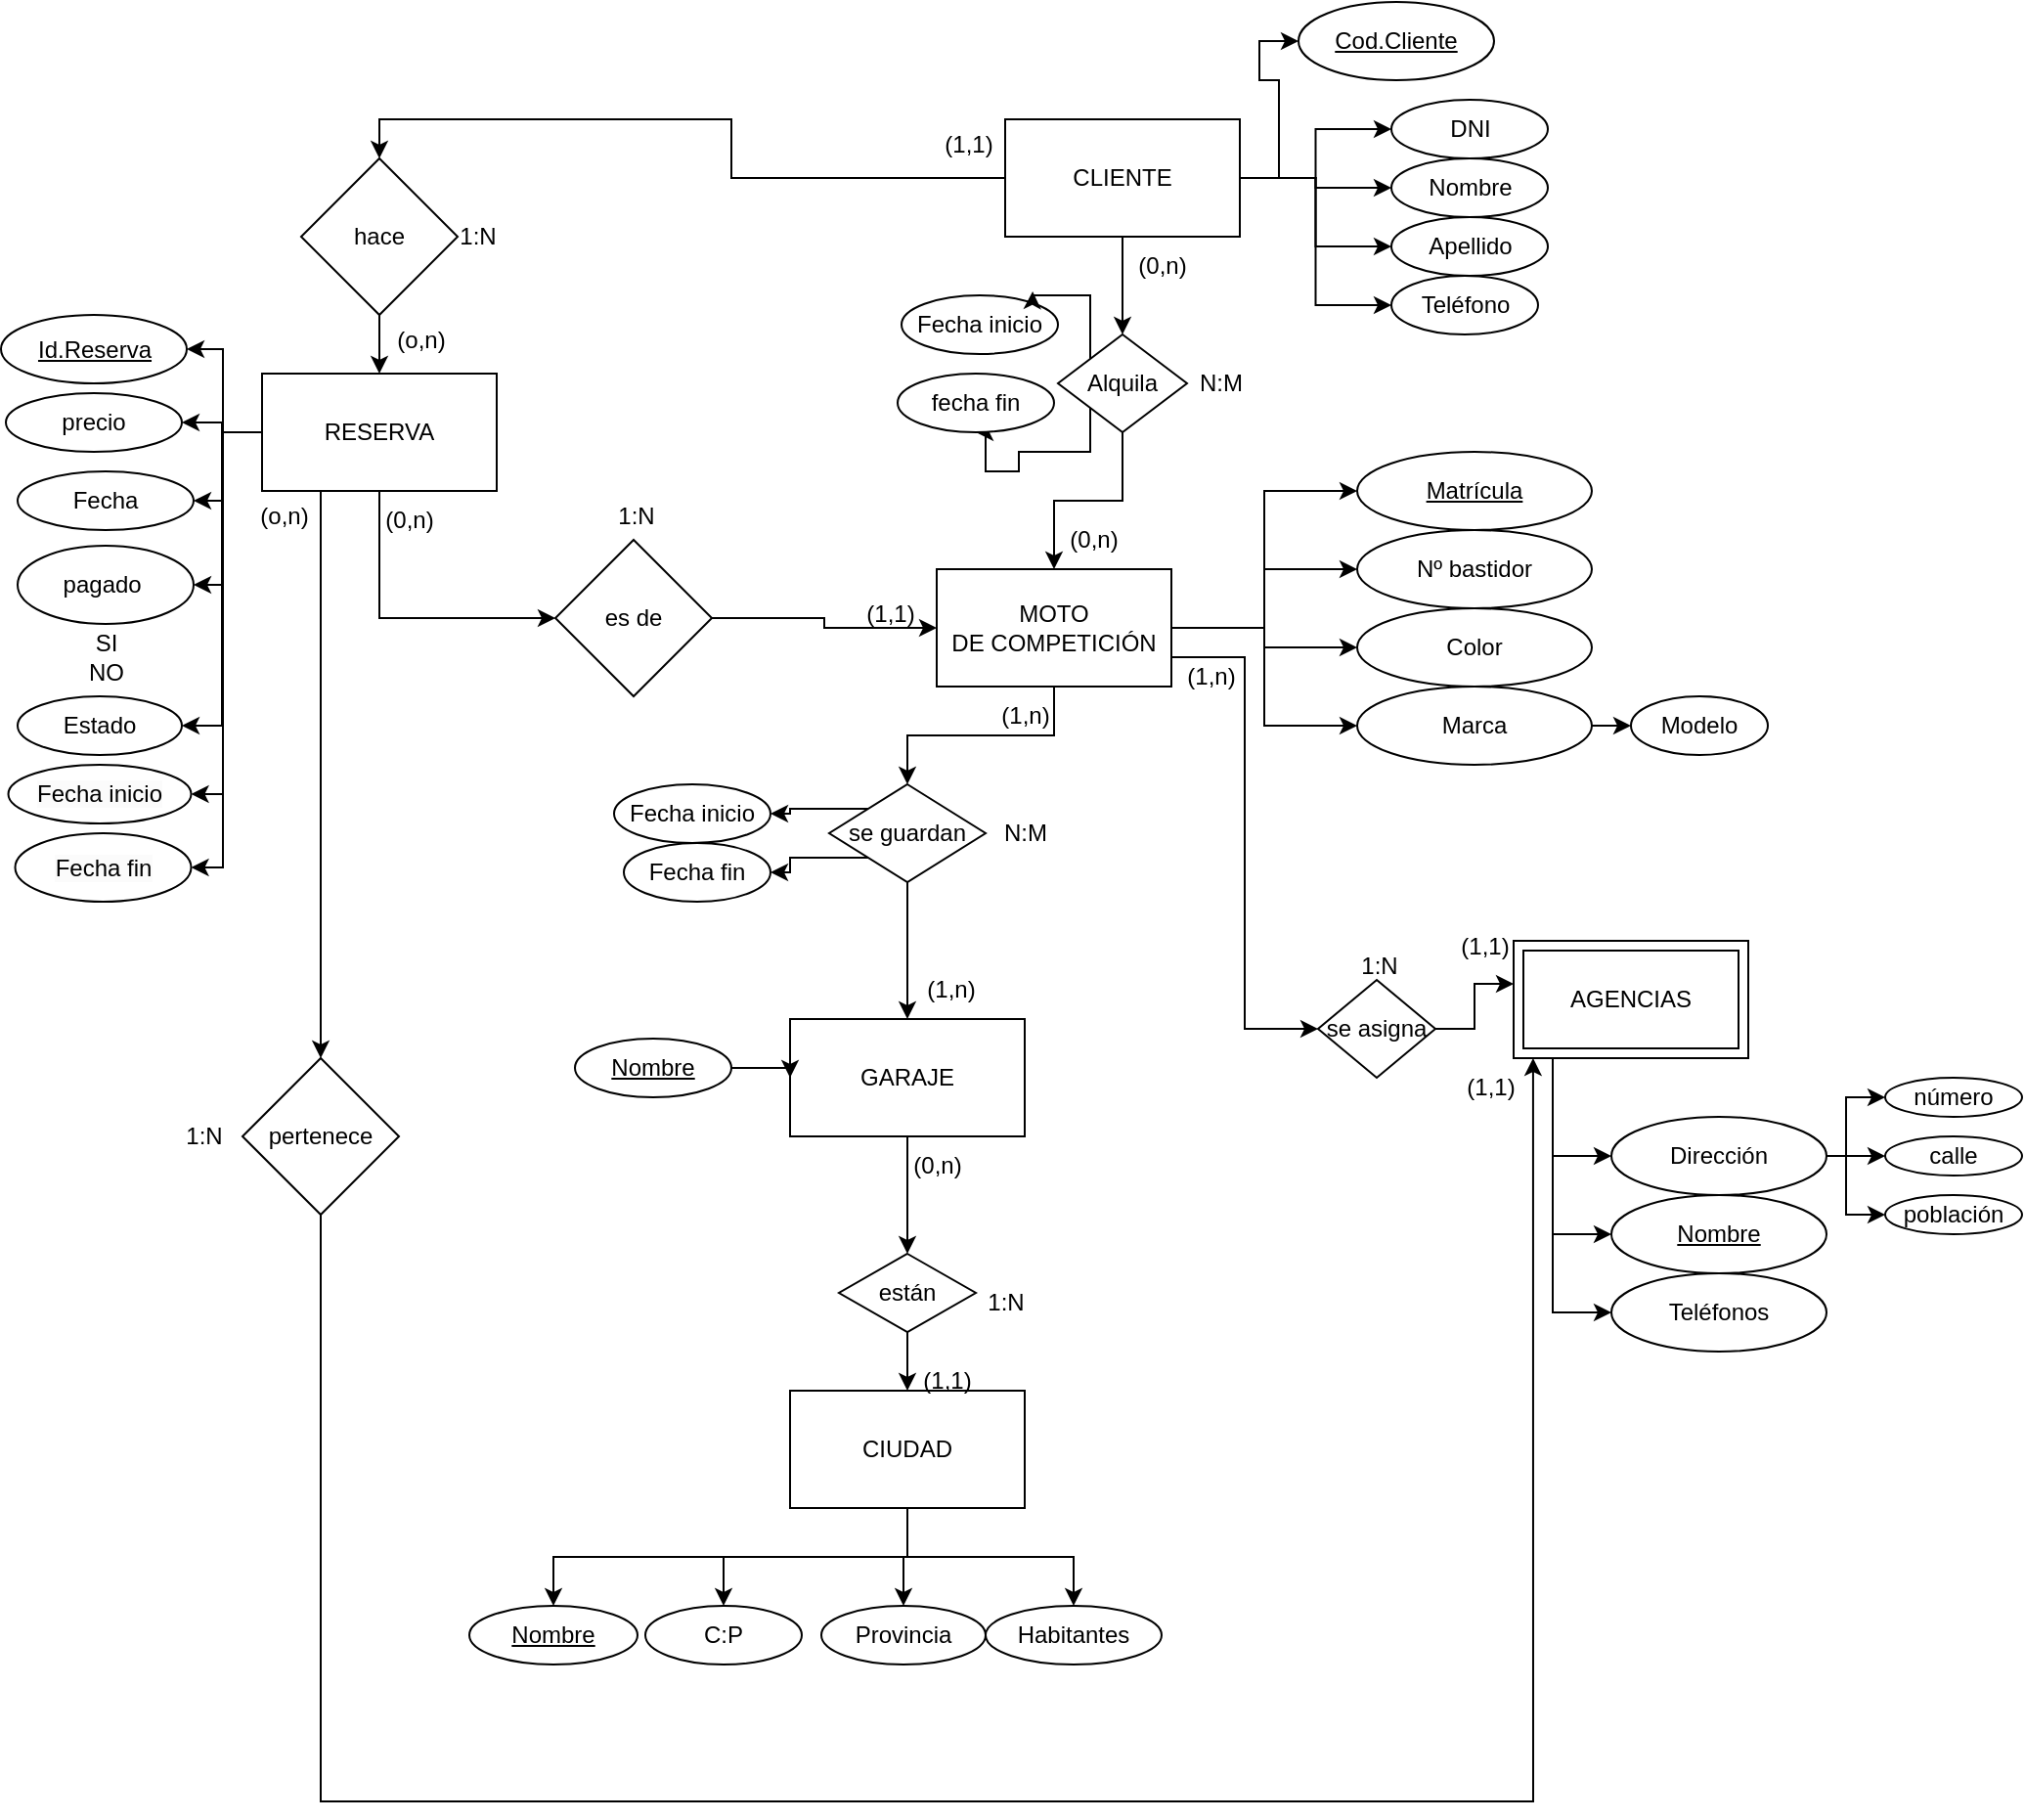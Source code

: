 <mxfile version="22.0.3" type="device">
  <diagram name="Página-1" id="67kHJRWrsooKPEhbyyv3">
    <mxGraphModel dx="1676" dy="1997" grid="1" gridSize="10" guides="1" tooltips="1" connect="1" arrows="1" fold="1" page="1" pageScale="1" pageWidth="827" pageHeight="1169" math="0" shadow="0">
      <root>
        <mxCell id="0" />
        <mxCell id="1" parent="0" />
        <mxCell id="0KvOsW79I2Aez_oUH6We-16" style="edgeStyle=orthogonalEdgeStyle;rounded=0;orthogonalLoop=1;jettySize=auto;html=1;exitX=0.5;exitY=1;exitDx=0;exitDy=0;entryX=0.5;entryY=0;entryDx=0;entryDy=0;" parent="1" source="ekzgS3j64FaQG9Gnnez1-1" target="0KvOsW79I2Aez_oUH6We-15" edge="1">
          <mxGeometry relative="1" as="geometry" />
        </mxCell>
        <mxCell id="0KvOsW79I2Aez_oUH6We-86" style="edgeStyle=orthogonalEdgeStyle;rounded=0;orthogonalLoop=1;jettySize=auto;html=1;exitX=1;exitY=0.5;exitDx=0;exitDy=0;entryX=0;entryY=0.5;entryDx=0;entryDy=0;" parent="1" source="ekzgS3j64FaQG9Gnnez1-1" target="ekzgS3j64FaQG9Gnnez1-6" edge="1">
          <mxGeometry relative="1" as="geometry" />
        </mxCell>
        <mxCell id="0KvOsW79I2Aez_oUH6We-87" style="edgeStyle=orthogonalEdgeStyle;rounded=0;orthogonalLoop=1;jettySize=auto;html=1;exitX=1;exitY=0.5;exitDx=0;exitDy=0;entryX=0;entryY=0.5;entryDx=0;entryDy=0;" parent="1" source="ekzgS3j64FaQG9Gnnez1-1" target="ekzgS3j64FaQG9Gnnez1-5" edge="1">
          <mxGeometry relative="1" as="geometry" />
        </mxCell>
        <mxCell id="0KvOsW79I2Aez_oUH6We-88" style="edgeStyle=orthogonalEdgeStyle;rounded=0;orthogonalLoop=1;jettySize=auto;html=1;exitX=1;exitY=0.5;exitDx=0;exitDy=0;entryX=0;entryY=0.5;entryDx=0;entryDy=0;" parent="1" source="ekzgS3j64FaQG9Gnnez1-1" target="ekzgS3j64FaQG9Gnnez1-4" edge="1">
          <mxGeometry relative="1" as="geometry" />
        </mxCell>
        <mxCell id="0KvOsW79I2Aez_oUH6We-89" style="edgeStyle=orthogonalEdgeStyle;rounded=0;orthogonalLoop=1;jettySize=auto;html=1;exitX=1;exitY=0.5;exitDx=0;exitDy=0;entryX=0;entryY=0.5;entryDx=0;entryDy=0;" parent="1" source="ekzgS3j64FaQG9Gnnez1-1" target="ekzgS3j64FaQG9Gnnez1-3" edge="1">
          <mxGeometry relative="1" as="geometry" />
        </mxCell>
        <mxCell id="0KvOsW79I2Aez_oUH6We-90" style="edgeStyle=orthogonalEdgeStyle;rounded=0;orthogonalLoop=1;jettySize=auto;html=1;exitX=1;exitY=0.75;exitDx=0;exitDy=0;entryX=0;entryY=0.5;entryDx=0;entryDy=0;" parent="1" source="ekzgS3j64FaQG9Gnnez1-1" target="0KvOsW79I2Aez_oUH6We-35" edge="1">
          <mxGeometry relative="1" as="geometry" />
        </mxCell>
        <mxCell id="ekzgS3j64FaQG9Gnnez1-1" value="MOTO&lt;br&gt;DE COMPETICIÓN" style="rounded=0;whiteSpace=wrap;html=1;" parent="1" vertex="1">
          <mxGeometry x="265" y="250" width="120" height="60" as="geometry" />
        </mxCell>
        <mxCell id="ekzgS3j64FaQG9Gnnez1-12" style="edgeStyle=orthogonalEdgeStyle;rounded=0;orthogonalLoop=1;jettySize=auto;html=1;exitX=1;exitY=0.5;exitDx=0;exitDy=0;entryX=0;entryY=0.5;entryDx=0;entryDy=0;" parent="1" source="ekzgS3j64FaQG9Gnnez1-3" target="ekzgS3j64FaQG9Gnnez1-7" edge="1">
          <mxGeometry relative="1" as="geometry" />
        </mxCell>
        <mxCell id="ekzgS3j64FaQG9Gnnez1-3" value="Marca" style="ellipse;whiteSpace=wrap;html=1;" parent="1" vertex="1">
          <mxGeometry x="480" y="310" width="120" height="40" as="geometry" />
        </mxCell>
        <mxCell id="ekzgS3j64FaQG9Gnnez1-4" value="Color" style="ellipse;whiteSpace=wrap;html=1;" parent="1" vertex="1">
          <mxGeometry x="480" y="270" width="120" height="40" as="geometry" />
        </mxCell>
        <mxCell id="ekzgS3j64FaQG9Gnnez1-5" value="Nº bastidor" style="ellipse;whiteSpace=wrap;html=1;" parent="1" vertex="1">
          <mxGeometry x="480" y="230" width="120" height="40" as="geometry" />
        </mxCell>
        <mxCell id="ekzgS3j64FaQG9Gnnez1-6" value="&lt;u&gt;Matrícula&lt;/u&gt;" style="ellipse;whiteSpace=wrap;html=1;" parent="1" vertex="1">
          <mxGeometry x="480" y="190" width="120" height="40" as="geometry" />
        </mxCell>
        <mxCell id="ekzgS3j64FaQG9Gnnez1-7" value="Modelo" style="ellipse;whiteSpace=wrap;html=1;" parent="1" vertex="1">
          <mxGeometry x="620" y="315" width="70" height="30" as="geometry" />
        </mxCell>
        <mxCell id="0KvOsW79I2Aez_oUH6We-21" style="edgeStyle=orthogonalEdgeStyle;rounded=0;orthogonalLoop=1;jettySize=auto;html=1;exitX=0.5;exitY=1;exitDx=0;exitDy=0;entryX=0.5;entryY=0;entryDx=0;entryDy=0;" parent="1" source="0KvOsW79I2Aez_oUH6We-22" target="0KvOsW79I2Aez_oUH6We-8" edge="1">
          <mxGeometry relative="1" as="geometry" />
        </mxCell>
        <mxCell id="ekzgS3j64FaQG9Gnnez1-13" value="GARAJE" style="rounded=0;whiteSpace=wrap;html=1;" parent="1" vertex="1">
          <mxGeometry x="190" y="480" width="120" height="60" as="geometry" />
        </mxCell>
        <mxCell id="0KvOsW79I2Aez_oUH6We-30" style="edgeStyle=orthogonalEdgeStyle;rounded=0;orthogonalLoop=1;jettySize=auto;html=1;exitX=0.25;exitY=1;exitDx=0;exitDy=0;entryX=0;entryY=0.5;entryDx=0;entryDy=0;" parent="1" source="ekzgS3j64FaQG9Gnnez1-15" target="ekzgS3j64FaQG9Gnnez1-17" edge="1">
          <mxGeometry relative="1" as="geometry">
            <Array as="points">
              <mxPoint x="580" y="500" />
              <mxPoint x="580" y="550" />
            </Array>
          </mxGeometry>
        </mxCell>
        <mxCell id="0KvOsW79I2Aez_oUH6We-31" style="edgeStyle=orthogonalEdgeStyle;rounded=0;orthogonalLoop=1;jettySize=auto;html=1;exitX=0.25;exitY=1;exitDx=0;exitDy=0;entryX=0;entryY=0.5;entryDx=0;entryDy=0;" parent="1" source="ekzgS3j64FaQG9Gnnez1-15" target="ekzgS3j64FaQG9Gnnez1-18" edge="1">
          <mxGeometry relative="1" as="geometry">
            <Array as="points">
              <mxPoint x="580" y="500" />
              <mxPoint x="580" y="590" />
            </Array>
          </mxGeometry>
        </mxCell>
        <mxCell id="0KvOsW79I2Aez_oUH6We-32" style="edgeStyle=orthogonalEdgeStyle;rounded=0;orthogonalLoop=1;jettySize=auto;html=1;exitX=0.25;exitY=1;exitDx=0;exitDy=0;entryX=0;entryY=0.5;entryDx=0;entryDy=0;" parent="1" source="ekzgS3j64FaQG9Gnnez1-15" target="ekzgS3j64FaQG9Gnnez1-25" edge="1">
          <mxGeometry relative="1" as="geometry">
            <Array as="points">
              <mxPoint x="580" y="500" />
              <mxPoint x="580" y="630" />
            </Array>
          </mxGeometry>
        </mxCell>
        <mxCell id="ekzgS3j64FaQG9Gnnez1-15" value="AGENCIAS" style="shape=ext;margin=3;double=1;whiteSpace=wrap;html=1;align=center;" parent="1" vertex="1">
          <mxGeometry x="560" y="440" width="120" height="60" as="geometry" />
        </mxCell>
        <mxCell id="ekzgS3j64FaQG9Gnnez1-16" value="calle" style="ellipse;whiteSpace=wrap;html=1;" parent="1" vertex="1">
          <mxGeometry x="750" y="540" width="70" height="20" as="geometry" />
        </mxCell>
        <mxCell id="ekzgS3j64FaQG9Gnnez1-21" style="edgeStyle=orthogonalEdgeStyle;rounded=0;orthogonalLoop=1;jettySize=auto;html=1;exitX=1;exitY=0.5;exitDx=0;exitDy=0;entryX=0;entryY=0.5;entryDx=0;entryDy=0;" parent="1" source="ekzgS3j64FaQG9Gnnez1-17" target="ekzgS3j64FaQG9Gnnez1-20" edge="1">
          <mxGeometry relative="1" as="geometry">
            <Array as="points">
              <mxPoint x="730" y="550" />
              <mxPoint x="730" y="520" />
            </Array>
          </mxGeometry>
        </mxCell>
        <mxCell id="ekzgS3j64FaQG9Gnnez1-22" style="edgeStyle=orthogonalEdgeStyle;rounded=0;orthogonalLoop=1;jettySize=auto;html=1;exitX=1;exitY=0.5;exitDx=0;exitDy=0;entryX=0;entryY=0.5;entryDx=0;entryDy=0;" parent="1" source="ekzgS3j64FaQG9Gnnez1-17" target="ekzgS3j64FaQG9Gnnez1-16" edge="1">
          <mxGeometry relative="1" as="geometry" />
        </mxCell>
        <mxCell id="ekzgS3j64FaQG9Gnnez1-23" style="edgeStyle=orthogonalEdgeStyle;rounded=0;orthogonalLoop=1;jettySize=auto;html=1;exitX=1;exitY=0.5;exitDx=0;exitDy=0;" parent="1" source="ekzgS3j64FaQG9Gnnez1-17" target="ekzgS3j64FaQG9Gnnez1-19" edge="1">
          <mxGeometry relative="1" as="geometry">
            <Array as="points">
              <mxPoint x="730" y="550" />
              <mxPoint x="730" y="580" />
            </Array>
          </mxGeometry>
        </mxCell>
        <mxCell id="ekzgS3j64FaQG9Gnnez1-17" value="Dirección" style="ellipse;whiteSpace=wrap;html=1;" parent="1" vertex="1">
          <mxGeometry x="610" y="530" width="110" height="40" as="geometry" />
        </mxCell>
        <mxCell id="ekzgS3j64FaQG9Gnnez1-18" value="&lt;u&gt;Nombre&lt;/u&gt;" style="ellipse;whiteSpace=wrap;html=1;" parent="1" vertex="1">
          <mxGeometry x="610" y="570" width="110" height="40" as="geometry" />
        </mxCell>
        <mxCell id="ekzgS3j64FaQG9Gnnez1-19" value="población" style="ellipse;whiteSpace=wrap;html=1;" parent="1" vertex="1">
          <mxGeometry x="750" y="570" width="70" height="20" as="geometry" />
        </mxCell>
        <mxCell id="ekzgS3j64FaQG9Gnnez1-20" value="número" style="ellipse;whiteSpace=wrap;html=1;" parent="1" vertex="1">
          <mxGeometry x="750" y="510" width="70" height="20" as="geometry" />
        </mxCell>
        <mxCell id="ekzgS3j64FaQG9Gnnez1-24" style="edgeStyle=orthogonalEdgeStyle;rounded=0;orthogonalLoop=1;jettySize=auto;html=1;exitX=0.5;exitY=1;exitDx=0;exitDy=0;" parent="1" source="ekzgS3j64FaQG9Gnnez1-18" target="ekzgS3j64FaQG9Gnnez1-18" edge="1">
          <mxGeometry relative="1" as="geometry" />
        </mxCell>
        <mxCell id="ekzgS3j64FaQG9Gnnez1-25" value="Teléfonos" style="ellipse;whiteSpace=wrap;html=1;" parent="1" vertex="1">
          <mxGeometry x="610" y="610" width="110" height="40" as="geometry" />
        </mxCell>
        <mxCell id="0KvOsW79I2Aez_oUH6We-1" value="Fecha inicio" style="ellipse;whiteSpace=wrap;html=1;" parent="1" vertex="1">
          <mxGeometry x="100" y="360" width="80" height="30" as="geometry" />
        </mxCell>
        <mxCell id="0KvOsW79I2Aez_oUH6We-33" style="edgeStyle=orthogonalEdgeStyle;rounded=0;orthogonalLoop=1;jettySize=auto;html=1;exitX=1;exitY=0.5;exitDx=0;exitDy=0;entryX=0;entryY=0.5;entryDx=0;entryDy=0;" parent="1" source="0KvOsW79I2Aez_oUH6We-6" target="ekzgS3j64FaQG9Gnnez1-13" edge="1">
          <mxGeometry relative="1" as="geometry" />
        </mxCell>
        <mxCell id="0KvOsW79I2Aez_oUH6We-6" value="&lt;u&gt;Nombre&lt;/u&gt;" style="ellipse;whiteSpace=wrap;html=1;" parent="1" vertex="1">
          <mxGeometry x="80" y="490" width="80" height="30" as="geometry" />
        </mxCell>
        <mxCell id="0KvOsW79I2Aez_oUH6We-26" style="edgeStyle=orthogonalEdgeStyle;rounded=0;orthogonalLoop=1;jettySize=auto;html=1;exitX=0.5;exitY=1;exitDx=0;exitDy=0;entryX=0.5;entryY=0;entryDx=0;entryDy=0;" parent="1" source="0KvOsW79I2Aez_oUH6We-8" target="0KvOsW79I2Aez_oUH6We-11" edge="1">
          <mxGeometry relative="1" as="geometry" />
        </mxCell>
        <mxCell id="0KvOsW79I2Aez_oUH6We-27" style="edgeStyle=orthogonalEdgeStyle;rounded=0;orthogonalLoop=1;jettySize=auto;html=1;exitX=0.5;exitY=1;exitDx=0;exitDy=0;" parent="1" source="0KvOsW79I2Aez_oUH6We-8" target="0KvOsW79I2Aez_oUH6We-12" edge="1">
          <mxGeometry relative="1" as="geometry" />
        </mxCell>
        <mxCell id="0KvOsW79I2Aez_oUH6We-28" style="edgeStyle=orthogonalEdgeStyle;rounded=0;orthogonalLoop=1;jettySize=auto;html=1;exitX=0.5;exitY=1;exitDx=0;exitDy=0;entryX=0.5;entryY=0;entryDx=0;entryDy=0;" parent="1" source="0KvOsW79I2Aez_oUH6We-8" target="0KvOsW79I2Aez_oUH6We-13" edge="1">
          <mxGeometry relative="1" as="geometry" />
        </mxCell>
        <mxCell id="0KvOsW79I2Aez_oUH6We-29" style="edgeStyle=orthogonalEdgeStyle;rounded=0;orthogonalLoop=1;jettySize=auto;html=1;exitX=0.5;exitY=1;exitDx=0;exitDy=0;entryX=0.5;entryY=0;entryDx=0;entryDy=0;" parent="1" source="0KvOsW79I2Aez_oUH6We-8" target="0KvOsW79I2Aez_oUH6We-14" edge="1">
          <mxGeometry relative="1" as="geometry" />
        </mxCell>
        <mxCell id="0KvOsW79I2Aez_oUH6We-8" value="CIUDAD" style="rounded=0;whiteSpace=wrap;html=1;" parent="1" vertex="1">
          <mxGeometry x="190" y="670" width="120" height="60" as="geometry" />
        </mxCell>
        <mxCell id="0KvOsW79I2Aez_oUH6We-11" value="C:P" style="ellipse;whiteSpace=wrap;html=1;" parent="1" vertex="1">
          <mxGeometry x="116" y="780" width="80" height="30" as="geometry" />
        </mxCell>
        <mxCell id="0KvOsW79I2Aez_oUH6We-12" value="Provincia" style="ellipse;whiteSpace=wrap;html=1;" parent="1" vertex="1">
          <mxGeometry x="206" y="780" width="84" height="30" as="geometry" />
        </mxCell>
        <mxCell id="0KvOsW79I2Aez_oUH6We-13" value="&lt;u&gt;Nombre&lt;/u&gt;" style="ellipse;whiteSpace=wrap;html=1;" parent="1" vertex="1">
          <mxGeometry x="26" y="780" width="86" height="30" as="geometry" />
        </mxCell>
        <mxCell id="0KvOsW79I2Aez_oUH6We-14" value="Habitantes" style="ellipse;whiteSpace=wrap;html=1;" parent="1" vertex="1">
          <mxGeometry x="290" y="780" width="90" height="30" as="geometry" />
        </mxCell>
        <mxCell id="0KvOsW79I2Aez_oUH6We-17" style="edgeStyle=orthogonalEdgeStyle;rounded=0;orthogonalLoop=1;jettySize=auto;html=1;exitX=0.5;exitY=1;exitDx=0;exitDy=0;" parent="1" source="0KvOsW79I2Aez_oUH6We-15" target="ekzgS3j64FaQG9Gnnez1-13" edge="1">
          <mxGeometry relative="1" as="geometry" />
        </mxCell>
        <mxCell id="0KvOsW79I2Aez_oUH6We-19" style="edgeStyle=orthogonalEdgeStyle;rounded=0;orthogonalLoop=1;jettySize=auto;html=1;exitX=0;exitY=0;exitDx=0;exitDy=0;entryX=1;entryY=0.5;entryDx=0;entryDy=0;" parent="1" source="0KvOsW79I2Aez_oUH6We-15" target="0KvOsW79I2Aez_oUH6We-1" edge="1">
          <mxGeometry relative="1" as="geometry" />
        </mxCell>
        <mxCell id="gFqMOc11CeH1J3vaFTl4-91" style="edgeStyle=orthogonalEdgeStyle;rounded=0;orthogonalLoop=1;jettySize=auto;html=1;exitX=0;exitY=1;exitDx=0;exitDy=0;entryX=1;entryY=0.5;entryDx=0;entryDy=0;" edge="1" parent="1" source="0KvOsW79I2Aez_oUH6We-15" target="gFqMOc11CeH1J3vaFTl4-90">
          <mxGeometry relative="1" as="geometry" />
        </mxCell>
        <mxCell id="0KvOsW79I2Aez_oUH6We-15" value="se guardan" style="rhombus;whiteSpace=wrap;html=1;" parent="1" vertex="1">
          <mxGeometry x="210" y="360" width="80" height="50" as="geometry" />
        </mxCell>
        <mxCell id="0KvOsW79I2Aez_oUH6We-23" value="" style="edgeStyle=orthogonalEdgeStyle;rounded=0;orthogonalLoop=1;jettySize=auto;html=1;exitX=0.5;exitY=1;exitDx=0;exitDy=0;entryX=0.5;entryY=0;entryDx=0;entryDy=0;" parent="1" source="ekzgS3j64FaQG9Gnnez1-13" target="0KvOsW79I2Aez_oUH6We-22" edge="1">
          <mxGeometry relative="1" as="geometry">
            <mxPoint x="360" y="540" as="sourcePoint" />
            <mxPoint x="360" y="640" as="targetPoint" />
          </mxGeometry>
        </mxCell>
        <mxCell id="0KvOsW79I2Aez_oUH6We-22" value="están" style="rhombus;whiteSpace=wrap;html=1;" parent="1" vertex="1">
          <mxGeometry x="215" y="600" width="70" height="40" as="geometry" />
        </mxCell>
        <mxCell id="0KvOsW79I2Aez_oUH6We-35" value="se asigna" style="rhombus;whiteSpace=wrap;html=1;" parent="1" vertex="1">
          <mxGeometry x="460" y="460" width="60" height="50" as="geometry" />
        </mxCell>
        <mxCell id="0KvOsW79I2Aez_oUH6We-37" style="edgeStyle=orthogonalEdgeStyle;rounded=0;orthogonalLoop=1;jettySize=auto;html=1;exitX=1;exitY=0.5;exitDx=0;exitDy=0;entryX=0;entryY=0.367;entryDx=0;entryDy=0;entryPerimeter=0;" parent="1" source="0KvOsW79I2Aez_oUH6We-35" target="ekzgS3j64FaQG9Gnnez1-15" edge="1">
          <mxGeometry relative="1" as="geometry" />
        </mxCell>
        <mxCell id="0KvOsW79I2Aez_oUH6We-40" value="" style="edgeStyle=orthogonalEdgeStyle;rounded=0;orthogonalLoop=1;jettySize=auto;html=1;" parent="1" source="0KvOsW79I2Aez_oUH6We-38" target="0KvOsW79I2Aez_oUH6We-39" edge="1">
          <mxGeometry relative="1" as="geometry" />
        </mxCell>
        <mxCell id="0KvOsW79I2Aez_oUH6We-43" style="edgeStyle=orthogonalEdgeStyle;rounded=0;orthogonalLoop=1;jettySize=auto;html=1;exitX=0;exitY=0.5;exitDx=0;exitDy=0;entryX=0.5;entryY=0;entryDx=0;entryDy=0;" parent="1" source="0KvOsW79I2Aez_oUH6We-38" target="0KvOsW79I2Aez_oUH6We-42" edge="1">
          <mxGeometry relative="1" as="geometry" />
        </mxCell>
        <mxCell id="0KvOsW79I2Aez_oUH6We-82" style="edgeStyle=orthogonalEdgeStyle;rounded=0;orthogonalLoop=1;jettySize=auto;html=1;exitX=1;exitY=0.5;exitDx=0;exitDy=0;entryX=0;entryY=0.5;entryDx=0;entryDy=0;" parent="1" source="0KvOsW79I2Aez_oUH6We-38" target="0KvOsW79I2Aez_oUH6We-46" edge="1">
          <mxGeometry relative="1" as="geometry" />
        </mxCell>
        <mxCell id="0KvOsW79I2Aez_oUH6We-83" style="edgeStyle=orthogonalEdgeStyle;rounded=0;orthogonalLoop=1;jettySize=auto;html=1;exitX=1;exitY=0.5;exitDx=0;exitDy=0;entryX=0;entryY=0.5;entryDx=0;entryDy=0;" parent="1" source="0KvOsW79I2Aez_oUH6We-38" target="0KvOsW79I2Aez_oUH6We-45" edge="1">
          <mxGeometry relative="1" as="geometry" />
        </mxCell>
        <mxCell id="0KvOsW79I2Aez_oUH6We-84" style="edgeStyle=orthogonalEdgeStyle;rounded=0;orthogonalLoop=1;jettySize=auto;html=1;exitX=1;exitY=0.5;exitDx=0;exitDy=0;" parent="1" source="0KvOsW79I2Aez_oUH6We-38" target="0KvOsW79I2Aez_oUH6We-47" edge="1">
          <mxGeometry relative="1" as="geometry" />
        </mxCell>
        <mxCell id="0KvOsW79I2Aez_oUH6We-85" style="edgeStyle=orthogonalEdgeStyle;rounded=0;orthogonalLoop=1;jettySize=auto;html=1;exitX=1;exitY=0.5;exitDx=0;exitDy=0;" parent="1" source="0KvOsW79I2Aez_oUH6We-38" target="0KvOsW79I2Aez_oUH6We-48" edge="1">
          <mxGeometry relative="1" as="geometry" />
        </mxCell>
        <mxCell id="gFqMOc11CeH1J3vaFTl4-115" style="edgeStyle=orthogonalEdgeStyle;rounded=0;orthogonalLoop=1;jettySize=auto;html=1;exitX=1;exitY=0.5;exitDx=0;exitDy=0;entryX=0;entryY=0.5;entryDx=0;entryDy=0;" edge="1" parent="1" source="0KvOsW79I2Aez_oUH6We-38" target="gFqMOc11CeH1J3vaFTl4-114">
          <mxGeometry relative="1" as="geometry" />
        </mxCell>
        <mxCell id="0KvOsW79I2Aez_oUH6We-38" value="CLIENTE" style="rounded=0;whiteSpace=wrap;html=1;" parent="1" vertex="1">
          <mxGeometry x="300" y="20" width="120" height="60" as="geometry" />
        </mxCell>
        <mxCell id="0KvOsW79I2Aez_oUH6We-41" style="edgeStyle=orthogonalEdgeStyle;rounded=0;orthogonalLoop=1;jettySize=auto;html=1;exitX=0.5;exitY=1;exitDx=0;exitDy=0;" parent="1" source="0KvOsW79I2Aez_oUH6We-39" target="ekzgS3j64FaQG9Gnnez1-1" edge="1">
          <mxGeometry relative="1" as="geometry" />
        </mxCell>
        <mxCell id="gFqMOc11CeH1J3vaFTl4-92" style="edgeStyle=orthogonalEdgeStyle;rounded=0;orthogonalLoop=1;jettySize=auto;html=1;exitX=0;exitY=1;exitDx=0;exitDy=0;entryX=0.5;entryY=1;entryDx=0;entryDy=0;" edge="1" parent="1" source="0KvOsW79I2Aez_oUH6We-39" target="gFqMOc11CeH1J3vaFTl4-1">
          <mxGeometry relative="1" as="geometry">
            <Array as="points">
              <mxPoint x="344" y="190" />
              <mxPoint x="307" y="190" />
              <mxPoint x="307" y="200" />
              <mxPoint x="290" y="200" />
              <mxPoint x="290" y="180" />
            </Array>
          </mxGeometry>
        </mxCell>
        <mxCell id="0KvOsW79I2Aez_oUH6We-39" value="Alquila" style="rhombus;whiteSpace=wrap;html=1;rounded=0;" parent="1" vertex="1">
          <mxGeometry x="327" y="130" width="66" height="50" as="geometry" />
        </mxCell>
        <mxCell id="gFqMOc11CeH1J3vaFTl4-98" style="edgeStyle=orthogonalEdgeStyle;rounded=0;orthogonalLoop=1;jettySize=auto;html=1;exitX=0.5;exitY=1;exitDx=0;exitDy=0;entryX=0.5;entryY=0;entryDx=0;entryDy=0;" edge="1" parent="1" source="0KvOsW79I2Aez_oUH6We-42" target="gFqMOc11CeH1J3vaFTl4-96">
          <mxGeometry relative="1" as="geometry" />
        </mxCell>
        <mxCell id="0KvOsW79I2Aez_oUH6We-42" value="hace" style="rhombus;whiteSpace=wrap;html=1;" parent="1" vertex="1">
          <mxGeometry x="-60" y="40" width="80" height="80" as="geometry" />
        </mxCell>
        <mxCell id="0KvOsW79I2Aez_oUH6We-45" value="Teléfono" style="ellipse;whiteSpace=wrap;html=1;" parent="1" vertex="1">
          <mxGeometry x="497.5" y="100" width="75" height="30" as="geometry" />
        </mxCell>
        <mxCell id="0KvOsW79I2Aez_oUH6We-46" value="Apellido" style="ellipse;whiteSpace=wrap;html=1;" parent="1" vertex="1">
          <mxGeometry x="497.5" y="70" width="80" height="30" as="geometry" />
        </mxCell>
        <mxCell id="0KvOsW79I2Aez_oUH6We-47" value="Nombre" style="ellipse;whiteSpace=wrap;html=1;" parent="1" vertex="1">
          <mxGeometry x="497.5" y="40" width="80" height="30" as="geometry" />
        </mxCell>
        <mxCell id="0KvOsW79I2Aez_oUH6We-48" value="DNI" style="ellipse;whiteSpace=wrap;html=1;" parent="1" vertex="1">
          <mxGeometry x="497.5" y="10" width="80" height="30" as="geometry" />
        </mxCell>
        <mxCell id="0KvOsW79I2Aez_oUH6We-52" value="precio" style="ellipse;whiteSpace=wrap;html=1;rotation=0;" parent="1" vertex="1">
          <mxGeometry x="-211" y="160" width="90" height="30" as="geometry" />
        </mxCell>
        <mxCell id="0KvOsW79I2Aez_oUH6We-53" value="pagado&amp;nbsp;" style="ellipse;whiteSpace=wrap;html=1;" parent="1" vertex="1">
          <mxGeometry x="-205" y="238" width="90" height="40" as="geometry" />
        </mxCell>
        <mxCell id="0KvOsW79I2Aez_oUH6We-54" value="SI&lt;br&gt;NO" style="text;html=1;align=center;verticalAlign=middle;resizable=0;points=[];autosize=1;strokeColor=none;fillColor=none;" parent="1" vertex="1">
          <mxGeometry x="-180" y="275" width="40" height="40" as="geometry" />
        </mxCell>
        <mxCell id="0KvOsW79I2Aez_oUH6We-55" value="Fecha inicio" style="ellipse;whiteSpace=wrap;html=1;" parent="1" vertex="1">
          <mxGeometry x="247" y="110" width="80" height="30" as="geometry" />
        </mxCell>
        <mxCell id="0KvOsW79I2Aez_oUH6We-58" value="Fecha" style="ellipse;whiteSpace=wrap;html=1;" parent="1" vertex="1">
          <mxGeometry x="-205" y="200" width="90" height="30" as="geometry" />
        </mxCell>
        <mxCell id="0KvOsW79I2Aez_oUH6We-65" value="(0,n)" style="text;html=1;align=center;verticalAlign=middle;resizable=0;points=[];autosize=1;strokeColor=none;fillColor=none;" parent="1" vertex="1">
          <mxGeometry x="320" y="220" width="50" height="30" as="geometry" />
        </mxCell>
        <mxCell id="0KvOsW79I2Aez_oUH6We-66" value="(0,n)" style="text;html=1;align=center;verticalAlign=middle;resizable=0;points=[];autosize=1;strokeColor=none;fillColor=none;" parent="1" vertex="1">
          <mxGeometry x="355" y="80" width="50" height="30" as="geometry" />
        </mxCell>
        <mxCell id="0KvOsW79I2Aez_oUH6We-67" value="N:M" style="text;html=1;align=center;verticalAlign=middle;resizable=0;points=[];autosize=1;strokeColor=none;fillColor=none;" parent="1" vertex="1">
          <mxGeometry x="385" y="140" width="50" height="30" as="geometry" />
        </mxCell>
        <mxCell id="0KvOsW79I2Aez_oUH6We-68" value="(1,n)" style="text;html=1;align=center;verticalAlign=middle;resizable=0;points=[];autosize=1;strokeColor=none;fillColor=none;" parent="1" vertex="1">
          <mxGeometry x="285" y="310" width="50" height="30" as="geometry" />
        </mxCell>
        <mxCell id="0KvOsW79I2Aez_oUH6We-69" value="(1,n)" style="text;html=1;align=center;verticalAlign=middle;resizable=0;points=[];autosize=1;strokeColor=none;fillColor=none;" parent="1" vertex="1">
          <mxGeometry x="380" y="290" width="50" height="30" as="geometry" />
        </mxCell>
        <mxCell id="0KvOsW79I2Aez_oUH6We-70" value="N:M" style="text;html=1;align=center;verticalAlign=middle;resizable=0;points=[];autosize=1;strokeColor=none;fillColor=none;" parent="1" vertex="1">
          <mxGeometry x="285" y="370" width="50" height="30" as="geometry" />
        </mxCell>
        <mxCell id="0KvOsW79I2Aez_oUH6We-71" value="(1,1)" style="text;html=1;align=center;verticalAlign=middle;resizable=0;points=[];autosize=1;strokeColor=none;fillColor=none;" parent="1" vertex="1">
          <mxGeometry x="520" y="428" width="50" height="30" as="geometry" />
        </mxCell>
        <mxCell id="0KvOsW79I2Aez_oUH6We-72" value="(1,n)" style="text;html=1;align=center;verticalAlign=middle;resizable=0;points=[];autosize=1;strokeColor=none;fillColor=none;" parent="1" vertex="1">
          <mxGeometry x="247" y="450" width="50" height="30" as="geometry" />
        </mxCell>
        <mxCell id="0KvOsW79I2Aez_oUH6We-73" value="1:N" style="text;html=1;align=center;verticalAlign=middle;resizable=0;points=[];autosize=1;strokeColor=none;fillColor=none;" parent="1" vertex="1">
          <mxGeometry x="471" y="438" width="40" height="30" as="geometry" />
        </mxCell>
        <mxCell id="0KvOsW79I2Aez_oUH6We-74" value="(1,1)" style="text;html=1;align=center;verticalAlign=middle;resizable=0;points=[];autosize=1;strokeColor=none;fillColor=none;" parent="1" vertex="1">
          <mxGeometry x="245" y="650" width="50" height="30" as="geometry" />
        </mxCell>
        <mxCell id="0KvOsW79I2Aez_oUH6We-75" value="(0,n)" style="text;html=1;align=center;verticalAlign=middle;resizable=0;points=[];autosize=1;strokeColor=none;fillColor=none;" parent="1" vertex="1">
          <mxGeometry x="240" y="540" width="50" height="30" as="geometry" />
        </mxCell>
        <mxCell id="0KvOsW79I2Aez_oUH6We-80" value="1:N" style="text;html=1;align=center;verticalAlign=middle;resizable=0;points=[];autosize=1;strokeColor=none;fillColor=none;" parent="1" vertex="1">
          <mxGeometry x="280" y="610" width="40" height="30" as="geometry" />
        </mxCell>
        <mxCell id="gFqMOc11CeH1J3vaFTl4-1" value="fecha fin" style="ellipse;whiteSpace=wrap;html=1;" vertex="1" parent="1">
          <mxGeometry x="245" y="150" width="80" height="30" as="geometry" />
        </mxCell>
        <mxCell id="gFqMOc11CeH1J3vaFTl4-90" value="Fecha fin" style="ellipse;whiteSpace=wrap;html=1;" vertex="1" parent="1">
          <mxGeometry x="105" y="390" width="75" height="30" as="geometry" />
        </mxCell>
        <mxCell id="gFqMOc11CeH1J3vaFTl4-93" style="edgeStyle=orthogonalEdgeStyle;rounded=0;orthogonalLoop=1;jettySize=auto;html=1;exitX=0;exitY=0;exitDx=0;exitDy=0;entryX=0.838;entryY=-0.067;entryDx=0;entryDy=0;entryPerimeter=0;" edge="1" parent="1" source="0KvOsW79I2Aez_oUH6We-39" target="0KvOsW79I2Aez_oUH6We-55">
          <mxGeometry relative="1" as="geometry" />
        </mxCell>
        <mxCell id="gFqMOc11CeH1J3vaFTl4-94" value="Estado" style="ellipse;whiteSpace=wrap;html=1;" vertex="1" parent="1">
          <mxGeometry x="-205" y="315" width="84" height="30" as="geometry" />
        </mxCell>
        <mxCell id="gFqMOc11CeH1J3vaFTl4-100" style="edgeStyle=orthogonalEdgeStyle;rounded=0;orthogonalLoop=1;jettySize=auto;html=1;exitX=0.5;exitY=1;exitDx=0;exitDy=0;entryX=0;entryY=0.5;entryDx=0;entryDy=0;" edge="1" parent="1" source="gFqMOc11CeH1J3vaFTl4-96" target="gFqMOc11CeH1J3vaFTl4-99">
          <mxGeometry relative="1" as="geometry" />
        </mxCell>
        <mxCell id="gFqMOc11CeH1J3vaFTl4-109" style="edgeStyle=orthogonalEdgeStyle;rounded=0;orthogonalLoop=1;jettySize=auto;html=1;exitX=0;exitY=0.5;exitDx=0;exitDy=0;entryX=1;entryY=0.5;entryDx=0;entryDy=0;" edge="1" parent="1" source="gFqMOc11CeH1J3vaFTl4-96" target="gFqMOc11CeH1J3vaFTl4-97">
          <mxGeometry relative="1" as="geometry" />
        </mxCell>
        <mxCell id="gFqMOc11CeH1J3vaFTl4-110" style="edgeStyle=orthogonalEdgeStyle;rounded=0;orthogonalLoop=1;jettySize=auto;html=1;exitX=0;exitY=0.5;exitDx=0;exitDy=0;entryX=1;entryY=0.5;entryDx=0;entryDy=0;" edge="1" parent="1" source="gFqMOc11CeH1J3vaFTl4-96" target="0KvOsW79I2Aez_oUH6We-52">
          <mxGeometry relative="1" as="geometry" />
        </mxCell>
        <mxCell id="gFqMOc11CeH1J3vaFTl4-111" style="edgeStyle=orthogonalEdgeStyle;rounded=0;orthogonalLoop=1;jettySize=auto;html=1;exitX=0;exitY=0.5;exitDx=0;exitDy=0;entryX=1;entryY=0.5;entryDx=0;entryDy=0;" edge="1" parent="1" source="gFqMOc11CeH1J3vaFTl4-96" target="0KvOsW79I2Aez_oUH6We-58">
          <mxGeometry relative="1" as="geometry" />
        </mxCell>
        <mxCell id="gFqMOc11CeH1J3vaFTl4-112" style="edgeStyle=orthogonalEdgeStyle;rounded=0;orthogonalLoop=1;jettySize=auto;html=1;exitX=0;exitY=0.5;exitDx=0;exitDy=0;entryX=1;entryY=0.5;entryDx=0;entryDy=0;" edge="1" parent="1" source="gFqMOc11CeH1J3vaFTl4-96" target="0KvOsW79I2Aez_oUH6We-53">
          <mxGeometry relative="1" as="geometry">
            <Array as="points">
              <mxPoint x="-100" y="180" />
              <mxPoint x="-100" y="258" />
            </Array>
          </mxGeometry>
        </mxCell>
        <mxCell id="gFqMOc11CeH1J3vaFTl4-113" style="edgeStyle=orthogonalEdgeStyle;rounded=0;orthogonalLoop=1;jettySize=auto;html=1;exitX=0;exitY=0.5;exitDx=0;exitDy=0;entryX=1;entryY=0.5;entryDx=0;entryDy=0;" edge="1" parent="1" source="gFqMOc11CeH1J3vaFTl4-96" target="gFqMOc11CeH1J3vaFTl4-94">
          <mxGeometry relative="1" as="geometry" />
        </mxCell>
        <mxCell id="gFqMOc11CeH1J3vaFTl4-117" style="edgeStyle=orthogonalEdgeStyle;rounded=0;orthogonalLoop=1;jettySize=auto;html=1;exitX=0.25;exitY=1;exitDx=0;exitDy=0;" edge="1" parent="1" source="gFqMOc11CeH1J3vaFTl4-96" target="gFqMOc11CeH1J3vaFTl4-116">
          <mxGeometry relative="1" as="geometry" />
        </mxCell>
        <mxCell id="gFqMOc11CeH1J3vaFTl4-124" style="edgeStyle=orthogonalEdgeStyle;rounded=0;orthogonalLoop=1;jettySize=auto;html=1;exitX=0;exitY=0.5;exitDx=0;exitDy=0;entryX=1;entryY=0.5;entryDx=0;entryDy=0;" edge="1" parent="1" source="gFqMOc11CeH1J3vaFTl4-96" target="gFqMOc11CeH1J3vaFTl4-122">
          <mxGeometry relative="1" as="geometry">
            <Array as="points">
              <mxPoint x="-100" y="180" />
              <mxPoint x="-100" y="365" />
            </Array>
          </mxGeometry>
        </mxCell>
        <mxCell id="gFqMOc11CeH1J3vaFTl4-126" style="edgeStyle=orthogonalEdgeStyle;rounded=0;orthogonalLoop=1;jettySize=auto;html=1;exitX=0;exitY=0.5;exitDx=0;exitDy=0;entryX=1;entryY=0.5;entryDx=0;entryDy=0;" edge="1" parent="1" source="gFqMOc11CeH1J3vaFTl4-96" target="gFqMOc11CeH1J3vaFTl4-123">
          <mxGeometry relative="1" as="geometry">
            <Array as="points">
              <mxPoint x="-100" y="180" />
              <mxPoint x="-100" y="403" />
            </Array>
          </mxGeometry>
        </mxCell>
        <mxCell id="gFqMOc11CeH1J3vaFTl4-96" value="RESERVA" style="rounded=0;whiteSpace=wrap;html=1;" vertex="1" parent="1">
          <mxGeometry x="-80" y="150" width="120" height="60" as="geometry" />
        </mxCell>
        <mxCell id="gFqMOc11CeH1J3vaFTl4-97" value="&lt;u&gt;Id.Reserva&lt;/u&gt;" style="ellipse;whiteSpace=wrap;html=1;" vertex="1" parent="1">
          <mxGeometry x="-213.5" y="120" width="95" height="35" as="geometry" />
        </mxCell>
        <mxCell id="gFqMOc11CeH1J3vaFTl4-101" style="edgeStyle=orthogonalEdgeStyle;rounded=0;orthogonalLoop=1;jettySize=auto;html=1;exitX=1;exitY=0.5;exitDx=0;exitDy=0;entryX=0;entryY=0.5;entryDx=0;entryDy=0;" edge="1" parent="1" source="gFqMOc11CeH1J3vaFTl4-99" target="ekzgS3j64FaQG9Gnnez1-1">
          <mxGeometry relative="1" as="geometry" />
        </mxCell>
        <mxCell id="gFqMOc11CeH1J3vaFTl4-99" value="es de" style="rhombus;whiteSpace=wrap;html=1;" vertex="1" parent="1">
          <mxGeometry x="70" y="235" width="80" height="80" as="geometry" />
        </mxCell>
        <mxCell id="gFqMOc11CeH1J3vaFTl4-102" value="(1,1)" style="text;html=1;align=center;verticalAlign=middle;resizable=0;points=[];autosize=1;strokeColor=none;fillColor=none;" vertex="1" parent="1">
          <mxGeometry x="216" y="258" width="50" height="30" as="geometry" />
        </mxCell>
        <mxCell id="gFqMOc11CeH1J3vaFTl4-103" value="(0,n)" style="text;html=1;align=center;verticalAlign=middle;resizable=0;points=[];autosize=1;strokeColor=none;fillColor=none;" vertex="1" parent="1">
          <mxGeometry x="-30" y="210" width="50" height="30" as="geometry" />
        </mxCell>
        <mxCell id="gFqMOc11CeH1J3vaFTl4-104" value="1:N" style="text;html=1;align=center;verticalAlign=middle;resizable=0;points=[];autosize=1;strokeColor=none;fillColor=none;" vertex="1" parent="1">
          <mxGeometry x="91" y="208" width="40" height="30" as="geometry" />
        </mxCell>
        <mxCell id="gFqMOc11CeH1J3vaFTl4-105" value="(1,1)" style="text;html=1;align=center;verticalAlign=middle;resizable=0;points=[];autosize=1;strokeColor=none;fillColor=none;" vertex="1" parent="1">
          <mxGeometry x="256" y="18" width="50" height="30" as="geometry" />
        </mxCell>
        <mxCell id="gFqMOc11CeH1J3vaFTl4-106" value="(o,n)" style="text;html=1;align=center;verticalAlign=middle;resizable=0;points=[];autosize=1;strokeColor=none;fillColor=none;" vertex="1" parent="1">
          <mxGeometry x="-24" y="118" width="50" height="30" as="geometry" />
        </mxCell>
        <mxCell id="gFqMOc11CeH1J3vaFTl4-107" value="1:N" style="text;html=1;align=center;verticalAlign=middle;resizable=0;points=[];autosize=1;strokeColor=none;fillColor=none;" vertex="1" parent="1">
          <mxGeometry x="10" y="65" width="40" height="30" as="geometry" />
        </mxCell>
        <mxCell id="gFqMOc11CeH1J3vaFTl4-114" value="&lt;u&gt;Cod.Cliente&lt;/u&gt;" style="ellipse;whiteSpace=wrap;html=1;" vertex="1" parent="1">
          <mxGeometry x="450" y="-40" width="100" height="40" as="geometry" />
        </mxCell>
        <mxCell id="gFqMOc11CeH1J3vaFTl4-116" value="pertenece" style="rhombus;whiteSpace=wrap;html=1;" vertex="1" parent="1">
          <mxGeometry x="-90" y="500" width="80" height="80" as="geometry" />
        </mxCell>
        <mxCell id="gFqMOc11CeH1J3vaFTl4-118" style="edgeStyle=orthogonalEdgeStyle;rounded=0;orthogonalLoop=1;jettySize=auto;html=1;exitX=0.5;exitY=1;exitDx=0;exitDy=0;entryX=0.083;entryY=1;entryDx=0;entryDy=0;entryPerimeter=0;" edge="1" parent="1" source="gFqMOc11CeH1J3vaFTl4-116" target="ekzgS3j64FaQG9Gnnez1-15">
          <mxGeometry relative="1" as="geometry">
            <Array as="points">
              <mxPoint x="-50" y="880" />
              <mxPoint x="570" y="880" />
            </Array>
          </mxGeometry>
        </mxCell>
        <mxCell id="gFqMOc11CeH1J3vaFTl4-119" value="(1,1)" style="text;html=1;align=center;verticalAlign=middle;resizable=0;points=[];autosize=1;strokeColor=none;fillColor=none;" vertex="1" parent="1">
          <mxGeometry x="522.5" y="500" width="50" height="30" as="geometry" />
        </mxCell>
        <mxCell id="gFqMOc11CeH1J3vaFTl4-120" value="(o,n)" style="text;html=1;align=center;verticalAlign=middle;resizable=0;points=[];autosize=1;strokeColor=none;fillColor=none;" vertex="1" parent="1">
          <mxGeometry x="-94" y="208" width="50" height="30" as="geometry" />
        </mxCell>
        <mxCell id="gFqMOc11CeH1J3vaFTl4-121" value="1:N" style="text;html=1;align=center;verticalAlign=middle;resizable=0;points=[];autosize=1;strokeColor=none;fillColor=none;" vertex="1" parent="1">
          <mxGeometry x="-130" y="525" width="40" height="30" as="geometry" />
        </mxCell>
        <mxCell id="gFqMOc11CeH1J3vaFTl4-122" value="&lt;span style=&quot;color: rgb(0, 0, 0); font-family: Helvetica; font-size: 12px; font-style: normal; font-variant-ligatures: normal; font-variant-caps: normal; font-weight: 400; letter-spacing: normal; orphans: 2; text-align: center; text-indent: 0px; text-transform: none; widows: 2; word-spacing: 0px; -webkit-text-stroke-width: 0px; background-color: rgb(251, 251, 251); text-decoration-thickness: initial; text-decoration-style: initial; text-decoration-color: initial; float: none; display: inline !important;&quot;&gt;Fecha inicio&lt;/span&gt;" style="ellipse;whiteSpace=wrap;html=1;" vertex="1" parent="1">
          <mxGeometry x="-209.75" y="350" width="93.5" height="30" as="geometry" />
        </mxCell>
        <mxCell id="gFqMOc11CeH1J3vaFTl4-123" value="&lt;span style=&quot;color: rgb(0, 0, 0); font-family: Helvetica; font-size: 12px; font-style: normal; font-variant-ligatures: normal; font-variant-caps: normal; font-weight: 400; letter-spacing: normal; orphans: 2; text-align: center; text-indent: 0px; text-transform: none; widows: 2; word-spacing: 0px; -webkit-text-stroke-width: 0px; background-color: rgb(251, 251, 251); text-decoration-thickness: initial; text-decoration-style: initial; text-decoration-color: initial; float: none; display: inline !important;&quot;&gt;Fecha fin&lt;/span&gt;" style="ellipse;whiteSpace=wrap;html=1;" vertex="1" parent="1">
          <mxGeometry x="-206.25" y="385" width="90" height="35" as="geometry" />
        </mxCell>
      </root>
    </mxGraphModel>
  </diagram>
</mxfile>
